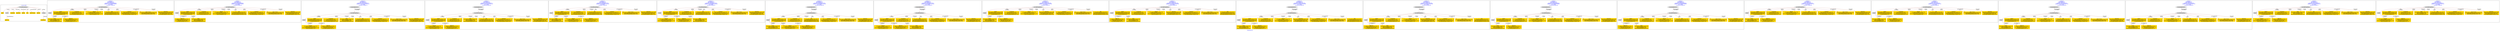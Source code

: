 digraph n0 {
fontcolor="blue"
remincross="true"
label="s29-gilcrease.csv"
subgraph cluster_0 {
label="1-correct model"
n2[style="filled",color="white",fillcolor="lightgray",label="CulturalHeritageObject1"];
n3[shape="plaintext",style="filled",fillcolor="gold",label="Dated"];
n4[style="filled",color="white",fillcolor="lightgray",label="Person1"];
n5[shape="plaintext",style="filled",fillcolor="gold",label="Description"];
n6[shape="plaintext",style="filled",fillcolor="gold",label="Dimensions"];
n7[shape="plaintext",style="filled",fillcolor="gold",label="Medium"];
n8[shape="plaintext",style="filled",fillcolor="gold",label="Title"];
n9[shape="plaintext",style="filled",fillcolor="gold",label="Object Number"];
n10[shape="plaintext",style="filled",fillcolor="gold",label="ObjectID"];
n11[style="filled",color="white",fillcolor="lightgray",label="Concept1"];
n12[shape="plaintext",style="filled",fillcolor="gold",label="Alpha Sort"];
n13[shape="plaintext",style="filled",fillcolor="gold",label="Classification"];
}
subgraph cluster_1 {
label="candidate 0\nlink coherence:1.0\nnode coherence:1.0\nconfidence:0.46706223899083227\nmapping score:0.618650375959907\ncost:9.99978\n-precision:0.7-recall:0.64"
n15[style="filled",color="white",fillcolor="lightgray",label="CulturalHeritageObject1"];
n16[style="filled",color="white",fillcolor="lightgray",label="Person1"];
n17[shape="plaintext",style="filled",fillcolor="gold",label="Medium\n[CulturalHeritageObject,medium,0.787]\n[CulturalHeritageObject,description,0.09]\n[Person,biographicalInformation,0.066]\n[Concept,prefLabel,0.057]"];
n18[shape="plaintext",style="filled",fillcolor="gold",label="Classification\n[Concept,prefLabel,0.339]\n[CulturalHeritageObject,provenance,0.28]\n[Document,classLink,0.192]\n[Person,biographicalInformation,0.188]"];
n19[shape="plaintext",style="filled",fillcolor="gold",label="Dated\n[CulturalHeritageObject,created,0.355]\n[Person,dateOfBirth,0.29]\n[Person,dateOfDeath,0.264]\n[Person,biographicalInformation,0.091]"];
n20[shape="plaintext",style="filled",fillcolor="gold",label="ObjectID\n[CulturalHeritageObject,created,0.405]\n[Person,dateOfDeath,0.291]\n[CulturalHeritageObject,accessionNumber,0.167]\n[Person,dateOfBirth,0.136]"];
n21[shape="plaintext",style="filled",fillcolor="gold",label="Title\n[CulturalHeritageObject,title,0.329]\n[CulturalHeritageObject,description,0.328]\n[Person,biographicalInformation,0.253]\n[CulturalHeritageObject,provenance,0.089]"];
n22[shape="plaintext",style="filled",fillcolor="gold",label="Dimensions\n[CulturalHeritageObject,extent,0.75]\n[CulturalHeritageObject,accessionNumber,0.109]\n[CulturalHeritageObject,description,0.077]\n[CulturalHeritageObject,medium,0.065]"];
n23[shape="plaintext",style="filled",fillcolor="gold",label="Object Number\n[CulturalHeritageObject,accessionNumber,0.521]\n[CulturalHeritageObject,extent,0.295]\n[Person,biographicalInformation,0.184]"];
n24[shape="plaintext",style="filled",fillcolor="gold",label="Description\n[CulturalHeritageObject,description,0.366]\n[Person,biographicalInformation,0.25]\n[CulturalHeritageObject,title,0.248]\n[CulturalHeritageObject,medium,0.136]"];
n25[shape="plaintext",style="filled",fillcolor="gold",label="Alpha Sort\n[Person,nameOfThePerson,0.474]\n[CulturalHeritageObject,provenance,0.203]\n[Document,classLink,0.185]\n[CulturalHeritageObject,title,0.137]"];
}
subgraph cluster_2 {
label="candidate 1\nlink coherence:1.0\nnode coherence:1.0\nconfidence:0.46706223899083227\nmapping score:0.618650375959907\ncost:9.99999\n-precision:0.6-recall:0.55"
n27[style="filled",color="white",fillcolor="lightgray",label="CulturalHeritageObject1"];
n28[style="filled",color="white",fillcolor="lightgray",label="Person2"];
n29[shape="plaintext",style="filled",fillcolor="gold",label="Medium\n[CulturalHeritageObject,medium,0.787]\n[CulturalHeritageObject,description,0.09]\n[Person,biographicalInformation,0.066]\n[Concept,prefLabel,0.057]"];
n30[shape="plaintext",style="filled",fillcolor="gold",label="Classification\n[Concept,prefLabel,0.339]\n[CulturalHeritageObject,provenance,0.28]\n[Document,classLink,0.192]\n[Person,biographicalInformation,0.188]"];
n31[shape="plaintext",style="filled",fillcolor="gold",label="ObjectID\n[CulturalHeritageObject,created,0.405]\n[Person,dateOfDeath,0.291]\n[CulturalHeritageObject,accessionNumber,0.167]\n[Person,dateOfBirth,0.136]"];
n32[shape="plaintext",style="filled",fillcolor="gold",label="Title\n[CulturalHeritageObject,title,0.329]\n[CulturalHeritageObject,description,0.328]\n[Person,biographicalInformation,0.253]\n[CulturalHeritageObject,provenance,0.089]"];
n33[shape="plaintext",style="filled",fillcolor="gold",label="Alpha Sort\n[Person,nameOfThePerson,0.474]\n[CulturalHeritageObject,provenance,0.203]\n[Document,classLink,0.185]\n[CulturalHeritageObject,title,0.137]"];
n34[shape="plaintext",style="filled",fillcolor="gold",label="Dimensions\n[CulturalHeritageObject,extent,0.75]\n[CulturalHeritageObject,accessionNumber,0.109]\n[CulturalHeritageObject,description,0.077]\n[CulturalHeritageObject,medium,0.065]"];
n35[shape="plaintext",style="filled",fillcolor="gold",label="Object Number\n[CulturalHeritageObject,accessionNumber,0.521]\n[CulturalHeritageObject,extent,0.295]\n[Person,biographicalInformation,0.184]"];
n36[shape="plaintext",style="filled",fillcolor="gold",label="Dated\n[CulturalHeritageObject,created,0.355]\n[Person,dateOfBirth,0.29]\n[Person,dateOfDeath,0.264]\n[Person,biographicalInformation,0.091]"];
n37[shape="plaintext",style="filled",fillcolor="gold",label="Description\n[CulturalHeritageObject,description,0.366]\n[Person,biographicalInformation,0.25]\n[CulturalHeritageObject,title,0.248]\n[CulturalHeritageObject,medium,0.136]"];
}
subgraph cluster_3 {
label="candidate 10\nlink coherence:1.0\nnode coherence:1.0\nconfidence:0.46157673890564177\nmapping score:0.6168218759315102\ncost:10.9996\n-precision:0.73-recall:0.73"
n39[style="filled",color="white",fillcolor="lightgray",label="CulturalHeritageObject1"];
n40[style="filled",color="white",fillcolor="lightgray",label="Person1"];
n41[style="filled",color="white",fillcolor="lightgray",label="EuropeanaAggregation1"];
n42[shape="plaintext",style="filled",fillcolor="gold",label="Medium\n[CulturalHeritageObject,medium,0.787]\n[CulturalHeritageObject,description,0.09]\n[Person,biographicalInformation,0.066]\n[Concept,prefLabel,0.057]"];
n43[shape="plaintext",style="filled",fillcolor="gold",label="Classification\n[Concept,prefLabel,0.339]\n[CulturalHeritageObject,provenance,0.28]\n[Document,classLink,0.192]\n[Person,biographicalInformation,0.188]"];
n44[shape="plaintext",style="filled",fillcolor="gold",label="Dated\n[CulturalHeritageObject,created,0.355]\n[Person,dateOfBirth,0.29]\n[Person,dateOfDeath,0.264]\n[Person,biographicalInformation,0.091]"];
n45[shape="plaintext",style="filled",fillcolor="gold",label="ObjectID\n[CulturalHeritageObject,created,0.405]\n[Person,dateOfDeath,0.291]\n[CulturalHeritageObject,accessionNumber,0.167]\n[Person,dateOfBirth,0.136]"];
n46[shape="plaintext",style="filled",fillcolor="gold",label="Title\n[CulturalHeritageObject,title,0.329]\n[CulturalHeritageObject,description,0.328]\n[Person,biographicalInformation,0.253]\n[CulturalHeritageObject,provenance,0.089]"];
n47[shape="plaintext",style="filled",fillcolor="gold",label="Dimensions\n[CulturalHeritageObject,extent,0.75]\n[CulturalHeritageObject,accessionNumber,0.109]\n[CulturalHeritageObject,description,0.077]\n[CulturalHeritageObject,medium,0.065]"];
n48[shape="plaintext",style="filled",fillcolor="gold",label="Object Number\n[CulturalHeritageObject,accessionNumber,0.521]\n[CulturalHeritageObject,extent,0.295]\n[Person,biographicalInformation,0.184]"];
n49[shape="plaintext",style="filled",fillcolor="gold",label="Description\n[CulturalHeritageObject,description,0.366]\n[Person,biographicalInformation,0.25]\n[CulturalHeritageObject,title,0.248]\n[CulturalHeritageObject,medium,0.136]"];
n50[shape="plaintext",style="filled",fillcolor="gold",label="Alpha Sort\n[Person,nameOfThePerson,0.474]\n[CulturalHeritageObject,provenance,0.203]\n[Document,classLink,0.185]\n[CulturalHeritageObject,title,0.137]"];
}
subgraph cluster_4 {
label="candidate 11\nlink coherence:1.0\nnode coherence:1.0\nconfidence:0.46157673890564177\nmapping score:0.6168218759315102\ncost:10.99981\n-precision:0.64-recall:0.64"
n52[style="filled",color="white",fillcolor="lightgray",label="CulturalHeritageObject1"];
n53[style="filled",color="white",fillcolor="lightgray",label="Person2"];
n54[style="filled",color="white",fillcolor="lightgray",label="EuropeanaAggregation1"];
n55[shape="plaintext",style="filled",fillcolor="gold",label="Medium\n[CulturalHeritageObject,medium,0.787]\n[CulturalHeritageObject,description,0.09]\n[Person,biographicalInformation,0.066]\n[Concept,prefLabel,0.057]"];
n56[shape="plaintext",style="filled",fillcolor="gold",label="Classification\n[Concept,prefLabel,0.339]\n[CulturalHeritageObject,provenance,0.28]\n[Document,classLink,0.192]\n[Person,biographicalInformation,0.188]"];
n57[shape="plaintext",style="filled",fillcolor="gold",label="ObjectID\n[CulturalHeritageObject,created,0.405]\n[Person,dateOfDeath,0.291]\n[CulturalHeritageObject,accessionNumber,0.167]\n[Person,dateOfBirth,0.136]"];
n58[shape="plaintext",style="filled",fillcolor="gold",label="Dated\n[CulturalHeritageObject,created,0.355]\n[Person,dateOfBirth,0.29]\n[Person,dateOfDeath,0.264]\n[Person,biographicalInformation,0.091]"];
n59[shape="plaintext",style="filled",fillcolor="gold",label="Title\n[CulturalHeritageObject,title,0.329]\n[CulturalHeritageObject,description,0.328]\n[Person,biographicalInformation,0.253]\n[CulturalHeritageObject,provenance,0.089]"];
n60[shape="plaintext",style="filled",fillcolor="gold",label="Alpha Sort\n[Person,nameOfThePerson,0.474]\n[CulturalHeritageObject,provenance,0.203]\n[Document,classLink,0.185]\n[CulturalHeritageObject,title,0.137]"];
n61[shape="plaintext",style="filled",fillcolor="gold",label="Dimensions\n[CulturalHeritageObject,extent,0.75]\n[CulturalHeritageObject,accessionNumber,0.109]\n[CulturalHeritageObject,description,0.077]\n[CulturalHeritageObject,medium,0.065]"];
n62[shape="plaintext",style="filled",fillcolor="gold",label="Object Number\n[CulturalHeritageObject,accessionNumber,0.521]\n[CulturalHeritageObject,extent,0.295]\n[Person,biographicalInformation,0.184]"];
n63[shape="plaintext",style="filled",fillcolor="gold",label="Description\n[CulturalHeritageObject,description,0.366]\n[Person,biographicalInformation,0.25]\n[CulturalHeritageObject,title,0.248]\n[CulturalHeritageObject,medium,0.136]"];
}
subgraph cluster_5 {
label="candidate 12\nlink coherence:1.0\nnode coherence:1.0\nconfidence:0.45442084827770973\nmapping score:0.6144365790555328\ncost:9.99978\n-precision:0.7-recall:0.64"
n65[style="filled",color="white",fillcolor="lightgray",label="CulturalHeritageObject1"];
n66[style="filled",color="white",fillcolor="lightgray",label="Person1"];
n67[shape="plaintext",style="filled",fillcolor="gold",label="Medium\n[CulturalHeritageObject,medium,0.787]\n[CulturalHeritageObject,description,0.09]\n[Person,biographicalInformation,0.066]\n[Concept,prefLabel,0.057]"];
n68[shape="plaintext",style="filled",fillcolor="gold",label="Classification\n[Concept,prefLabel,0.339]\n[CulturalHeritageObject,provenance,0.28]\n[Document,classLink,0.192]\n[Person,biographicalInformation,0.188]"];
n69[shape="plaintext",style="filled",fillcolor="gold",label="Dated\n[CulturalHeritageObject,created,0.355]\n[Person,dateOfBirth,0.29]\n[Person,dateOfDeath,0.264]\n[Person,biographicalInformation,0.091]"];
n70[shape="plaintext",style="filled",fillcolor="gold",label="ObjectID\n[CulturalHeritageObject,created,0.405]\n[Person,dateOfDeath,0.291]\n[CulturalHeritageObject,accessionNumber,0.167]\n[Person,dateOfBirth,0.136]"];
n71[shape="plaintext",style="filled",fillcolor="gold",label="Title\n[CulturalHeritageObject,title,0.329]\n[CulturalHeritageObject,description,0.328]\n[Person,biographicalInformation,0.253]\n[CulturalHeritageObject,provenance,0.089]"];
n72[shape="plaintext",style="filled",fillcolor="gold",label="Dimensions\n[CulturalHeritageObject,extent,0.75]\n[CulturalHeritageObject,accessionNumber,0.109]\n[CulturalHeritageObject,description,0.077]\n[CulturalHeritageObject,medium,0.065]"];
n73[shape="plaintext",style="filled",fillcolor="gold",label="Object Number\n[CulturalHeritageObject,accessionNumber,0.521]\n[CulturalHeritageObject,extent,0.295]\n[Person,biographicalInformation,0.184]"];
n74[shape="plaintext",style="filled",fillcolor="gold",label="Description\n[CulturalHeritageObject,description,0.366]\n[Person,biographicalInformation,0.25]\n[CulturalHeritageObject,title,0.248]\n[CulturalHeritageObject,medium,0.136]"];
n75[shape="plaintext",style="filled",fillcolor="gold",label="Alpha Sort\n[Person,nameOfThePerson,0.474]\n[CulturalHeritageObject,provenance,0.203]\n[Document,classLink,0.185]\n[CulturalHeritageObject,title,0.137]"];
}
subgraph cluster_6 {
label="candidate 13\nlink coherence:1.0\nnode coherence:1.0\nconfidence:0.45442084827770973\nmapping score:0.6144365790555328\ncost:9.99999\n-precision:0.6-recall:0.55"
n77[style="filled",color="white",fillcolor="lightgray",label="CulturalHeritageObject1"];
n78[style="filled",color="white",fillcolor="lightgray",label="Person2"];
n79[shape="plaintext",style="filled",fillcolor="gold",label="Medium\n[CulturalHeritageObject,medium,0.787]\n[CulturalHeritageObject,description,0.09]\n[Person,biographicalInformation,0.066]\n[Concept,prefLabel,0.057]"];
n80[shape="plaintext",style="filled",fillcolor="gold",label="Classification\n[Concept,prefLabel,0.339]\n[CulturalHeritageObject,provenance,0.28]\n[Document,classLink,0.192]\n[Person,biographicalInformation,0.188]"];
n81[shape="plaintext",style="filled",fillcolor="gold",label="ObjectID\n[CulturalHeritageObject,created,0.405]\n[Person,dateOfDeath,0.291]\n[CulturalHeritageObject,accessionNumber,0.167]\n[Person,dateOfBirth,0.136]"];
n82[shape="plaintext",style="filled",fillcolor="gold",label="Title\n[CulturalHeritageObject,title,0.329]\n[CulturalHeritageObject,description,0.328]\n[Person,biographicalInformation,0.253]\n[CulturalHeritageObject,provenance,0.089]"];
n83[shape="plaintext",style="filled",fillcolor="gold",label="Alpha Sort\n[Person,nameOfThePerson,0.474]\n[CulturalHeritageObject,provenance,0.203]\n[Document,classLink,0.185]\n[CulturalHeritageObject,title,0.137]"];
n84[shape="plaintext",style="filled",fillcolor="gold",label="Dimensions\n[CulturalHeritageObject,extent,0.75]\n[CulturalHeritageObject,accessionNumber,0.109]\n[CulturalHeritageObject,description,0.077]\n[CulturalHeritageObject,medium,0.065]"];
n85[shape="plaintext",style="filled",fillcolor="gold",label="Object Number\n[CulturalHeritageObject,accessionNumber,0.521]\n[CulturalHeritageObject,extent,0.295]\n[Person,biographicalInformation,0.184]"];
n86[shape="plaintext",style="filled",fillcolor="gold",label="Dated\n[CulturalHeritageObject,created,0.355]\n[Person,dateOfBirth,0.29]\n[Person,dateOfDeath,0.264]\n[Person,biographicalInformation,0.091]"];
n87[shape="plaintext",style="filled",fillcolor="gold",label="Description\n[CulturalHeritageObject,description,0.366]\n[Person,biographicalInformation,0.25]\n[CulturalHeritageObject,title,0.248]\n[CulturalHeritageObject,medium,0.136]"];
}
subgraph cluster_7 {
label="candidate 14\nlink coherence:1.0\nnode coherence:1.0\nconfidence:0.45442084827770973\nmapping score:0.6144365790555328\ncost:10.9996\n-precision:0.64-recall:0.64"
n89[style="filled",color="white",fillcolor="lightgray",label="CulturalHeritageObject1"];
n90[style="filled",color="white",fillcolor="lightgray",label="Person1"];
n91[style="filled",color="white",fillcolor="lightgray",label="EuropeanaAggregation1"];
n92[shape="plaintext",style="filled",fillcolor="gold",label="Medium\n[CulturalHeritageObject,medium,0.787]\n[CulturalHeritageObject,description,0.09]\n[Person,biographicalInformation,0.066]\n[Concept,prefLabel,0.057]"];
n93[shape="plaintext",style="filled",fillcolor="gold",label="Classification\n[Concept,prefLabel,0.339]\n[CulturalHeritageObject,provenance,0.28]\n[Document,classLink,0.192]\n[Person,biographicalInformation,0.188]"];
n94[shape="plaintext",style="filled",fillcolor="gold",label="Dated\n[CulturalHeritageObject,created,0.355]\n[Person,dateOfBirth,0.29]\n[Person,dateOfDeath,0.264]\n[Person,biographicalInformation,0.091]"];
n95[shape="plaintext",style="filled",fillcolor="gold",label="ObjectID\n[CulturalHeritageObject,created,0.405]\n[Person,dateOfDeath,0.291]\n[CulturalHeritageObject,accessionNumber,0.167]\n[Person,dateOfBirth,0.136]"];
n96[shape="plaintext",style="filled",fillcolor="gold",label="Title\n[CulturalHeritageObject,title,0.329]\n[CulturalHeritageObject,description,0.328]\n[Person,biographicalInformation,0.253]\n[CulturalHeritageObject,provenance,0.089]"];
n97[shape="plaintext",style="filled",fillcolor="gold",label="Dimensions\n[CulturalHeritageObject,extent,0.75]\n[CulturalHeritageObject,accessionNumber,0.109]\n[CulturalHeritageObject,description,0.077]\n[CulturalHeritageObject,medium,0.065]"];
n98[shape="plaintext",style="filled",fillcolor="gold",label="Object Number\n[CulturalHeritageObject,accessionNumber,0.521]\n[CulturalHeritageObject,extent,0.295]\n[Person,biographicalInformation,0.184]"];
n99[shape="plaintext",style="filled",fillcolor="gold",label="Description\n[CulturalHeritageObject,description,0.366]\n[Person,biographicalInformation,0.25]\n[CulturalHeritageObject,title,0.248]\n[CulturalHeritageObject,medium,0.136]"];
n100[shape="plaintext",style="filled",fillcolor="gold",label="Alpha Sort\n[Person,nameOfThePerson,0.474]\n[CulturalHeritageObject,provenance,0.203]\n[Document,classLink,0.185]\n[CulturalHeritageObject,title,0.137]"];
}
subgraph cluster_8 {
label="candidate 15\nlink coherence:1.0\nnode coherence:1.0\nconfidence:0.45442084827770973\nmapping score:0.6144365790555328\ncost:10.99981\n-precision:0.55-recall:0.55"
n102[style="filled",color="white",fillcolor="lightgray",label="CulturalHeritageObject1"];
n103[style="filled",color="white",fillcolor="lightgray",label="Person2"];
n104[style="filled",color="white",fillcolor="lightgray",label="EuropeanaAggregation1"];
n105[shape="plaintext",style="filled",fillcolor="gold",label="Medium\n[CulturalHeritageObject,medium,0.787]\n[CulturalHeritageObject,description,0.09]\n[Person,biographicalInformation,0.066]\n[Concept,prefLabel,0.057]"];
n106[shape="plaintext",style="filled",fillcolor="gold",label="Classification\n[Concept,prefLabel,0.339]\n[CulturalHeritageObject,provenance,0.28]\n[Document,classLink,0.192]\n[Person,biographicalInformation,0.188]"];
n107[shape="plaintext",style="filled",fillcolor="gold",label="ObjectID\n[CulturalHeritageObject,created,0.405]\n[Person,dateOfDeath,0.291]\n[CulturalHeritageObject,accessionNumber,0.167]\n[Person,dateOfBirth,0.136]"];
n108[shape="plaintext",style="filled",fillcolor="gold",label="Title\n[CulturalHeritageObject,title,0.329]\n[CulturalHeritageObject,description,0.328]\n[Person,biographicalInformation,0.253]\n[CulturalHeritageObject,provenance,0.089]"];
n109[shape="plaintext",style="filled",fillcolor="gold",label="Alpha Sort\n[Person,nameOfThePerson,0.474]\n[CulturalHeritageObject,provenance,0.203]\n[Document,classLink,0.185]\n[CulturalHeritageObject,title,0.137]"];
n110[shape="plaintext",style="filled",fillcolor="gold",label="Dimensions\n[CulturalHeritageObject,extent,0.75]\n[CulturalHeritageObject,accessionNumber,0.109]\n[CulturalHeritageObject,description,0.077]\n[CulturalHeritageObject,medium,0.065]"];
n111[shape="plaintext",style="filled",fillcolor="gold",label="Object Number\n[CulturalHeritageObject,accessionNumber,0.521]\n[CulturalHeritageObject,extent,0.295]\n[Person,biographicalInformation,0.184]"];
n112[shape="plaintext",style="filled",fillcolor="gold",label="Dated\n[CulturalHeritageObject,created,0.355]\n[Person,dateOfBirth,0.29]\n[Person,dateOfDeath,0.264]\n[Person,biographicalInformation,0.091]"];
n113[shape="plaintext",style="filled",fillcolor="gold",label="Description\n[CulturalHeritageObject,description,0.366]\n[Person,biographicalInformation,0.25]\n[CulturalHeritageObject,title,0.248]\n[CulturalHeritageObject,medium,0.136]"];
}
subgraph cluster_9 {
label="candidate 16\nlink coherence:1.0\nnode coherence:1.0\nconfidence:0.4538953738734789\nmapping score:0.6142614209207893\ncost:9.99978\n-precision:0.5-recall:0.45"
n115[style="filled",color="white",fillcolor="lightgray",label="CulturalHeritageObject1"];
n116[style="filled",color="white",fillcolor="lightgray",label="Person1"];
n117[shape="plaintext",style="filled",fillcolor="gold",label="Medium\n[CulturalHeritageObject,medium,0.787]\n[CulturalHeritageObject,description,0.09]\n[Person,biographicalInformation,0.066]\n[Concept,prefLabel,0.057]"];
n118[shape="plaintext",style="filled",fillcolor="gold",label="Classification\n[Concept,prefLabel,0.339]\n[CulturalHeritageObject,provenance,0.28]\n[Document,classLink,0.192]\n[Person,biographicalInformation,0.188]"];
n119[shape="plaintext",style="filled",fillcolor="gold",label="Dated\n[CulturalHeritageObject,created,0.355]\n[Person,dateOfBirth,0.29]\n[Person,dateOfDeath,0.264]\n[Person,biographicalInformation,0.091]"];
n120[shape="plaintext",style="filled",fillcolor="gold",label="ObjectID\n[CulturalHeritageObject,created,0.405]\n[Person,dateOfDeath,0.291]\n[CulturalHeritageObject,accessionNumber,0.167]\n[Person,dateOfBirth,0.136]"];
n121[shape="plaintext",style="filled",fillcolor="gold",label="Description\n[CulturalHeritageObject,description,0.366]\n[Person,biographicalInformation,0.25]\n[CulturalHeritageObject,title,0.248]\n[CulturalHeritageObject,medium,0.136]"];
n122[shape="plaintext",style="filled",fillcolor="gold",label="Dimensions\n[CulturalHeritageObject,extent,0.75]\n[CulturalHeritageObject,accessionNumber,0.109]\n[CulturalHeritageObject,description,0.077]\n[CulturalHeritageObject,medium,0.065]"];
n123[shape="plaintext",style="filled",fillcolor="gold",label="Object Number\n[CulturalHeritageObject,accessionNumber,0.521]\n[CulturalHeritageObject,extent,0.295]\n[Person,biographicalInformation,0.184]"];
n124[shape="plaintext",style="filled",fillcolor="gold",label="Title\n[CulturalHeritageObject,title,0.329]\n[CulturalHeritageObject,description,0.328]\n[Person,biographicalInformation,0.253]\n[CulturalHeritageObject,provenance,0.089]"];
n125[shape="plaintext",style="filled",fillcolor="gold",label="Alpha Sort\n[Person,nameOfThePerson,0.474]\n[CulturalHeritageObject,provenance,0.203]\n[Document,classLink,0.185]\n[CulturalHeritageObject,title,0.137]"];
}
subgraph cluster_10 {
label="candidate 17\nlink coherence:1.0\nnode coherence:1.0\nconfidence:0.4538953738734789\nmapping score:0.6142614209207893\ncost:9.99999\n-precision:0.4-recall:0.36"
n127[style="filled",color="white",fillcolor="lightgray",label="CulturalHeritageObject1"];
n128[style="filled",color="white",fillcolor="lightgray",label="Person2"];
n129[shape="plaintext",style="filled",fillcolor="gold",label="Medium\n[CulturalHeritageObject,medium,0.787]\n[CulturalHeritageObject,description,0.09]\n[Person,biographicalInformation,0.066]\n[Concept,prefLabel,0.057]"];
n130[shape="plaintext",style="filled",fillcolor="gold",label="Classification\n[Concept,prefLabel,0.339]\n[CulturalHeritageObject,provenance,0.28]\n[Document,classLink,0.192]\n[Person,biographicalInformation,0.188]"];
n131[shape="plaintext",style="filled",fillcolor="gold",label="ObjectID\n[CulturalHeritageObject,created,0.405]\n[Person,dateOfDeath,0.291]\n[CulturalHeritageObject,accessionNumber,0.167]\n[Person,dateOfBirth,0.136]"];
n132[shape="plaintext",style="filled",fillcolor="gold",label="Description\n[CulturalHeritageObject,description,0.366]\n[Person,biographicalInformation,0.25]\n[CulturalHeritageObject,title,0.248]\n[CulturalHeritageObject,medium,0.136]"];
n133[shape="plaintext",style="filled",fillcolor="gold",label="Alpha Sort\n[Person,nameOfThePerson,0.474]\n[CulturalHeritageObject,provenance,0.203]\n[Document,classLink,0.185]\n[CulturalHeritageObject,title,0.137]"];
n134[shape="plaintext",style="filled",fillcolor="gold",label="Dimensions\n[CulturalHeritageObject,extent,0.75]\n[CulturalHeritageObject,accessionNumber,0.109]\n[CulturalHeritageObject,description,0.077]\n[CulturalHeritageObject,medium,0.065]"];
n135[shape="plaintext",style="filled",fillcolor="gold",label="Object Number\n[CulturalHeritageObject,accessionNumber,0.521]\n[CulturalHeritageObject,extent,0.295]\n[Person,biographicalInformation,0.184]"];
n136[shape="plaintext",style="filled",fillcolor="gold",label="Title\n[CulturalHeritageObject,title,0.329]\n[CulturalHeritageObject,description,0.328]\n[Person,biographicalInformation,0.253]\n[CulturalHeritageObject,provenance,0.089]"];
n137[shape="plaintext",style="filled",fillcolor="gold",label="Dated\n[CulturalHeritageObject,created,0.355]\n[Person,dateOfBirth,0.29]\n[Person,dateOfDeath,0.264]\n[Person,biographicalInformation,0.091]"];
}
subgraph cluster_11 {
label="candidate 18\nlink coherence:1.0\nnode coherence:1.0\nconfidence:0.4538953738734789\nmapping score:0.6142614209207893\ncost:10.9996\n-precision:0.45-recall:0.45"
n139[style="filled",color="white",fillcolor="lightgray",label="CulturalHeritageObject1"];
n140[style="filled",color="white",fillcolor="lightgray",label="Person1"];
n141[style="filled",color="white",fillcolor="lightgray",label="EuropeanaAggregation1"];
n142[shape="plaintext",style="filled",fillcolor="gold",label="Medium\n[CulturalHeritageObject,medium,0.787]\n[CulturalHeritageObject,description,0.09]\n[Person,biographicalInformation,0.066]\n[Concept,prefLabel,0.057]"];
n143[shape="plaintext",style="filled",fillcolor="gold",label="Classification\n[Concept,prefLabel,0.339]\n[CulturalHeritageObject,provenance,0.28]\n[Document,classLink,0.192]\n[Person,biographicalInformation,0.188]"];
n144[shape="plaintext",style="filled",fillcolor="gold",label="Dated\n[CulturalHeritageObject,created,0.355]\n[Person,dateOfBirth,0.29]\n[Person,dateOfDeath,0.264]\n[Person,biographicalInformation,0.091]"];
n145[shape="plaintext",style="filled",fillcolor="gold",label="ObjectID\n[CulturalHeritageObject,created,0.405]\n[Person,dateOfDeath,0.291]\n[CulturalHeritageObject,accessionNumber,0.167]\n[Person,dateOfBirth,0.136]"];
n146[shape="plaintext",style="filled",fillcolor="gold",label="Description\n[CulturalHeritageObject,description,0.366]\n[Person,biographicalInformation,0.25]\n[CulturalHeritageObject,title,0.248]\n[CulturalHeritageObject,medium,0.136]"];
n147[shape="plaintext",style="filled",fillcolor="gold",label="Dimensions\n[CulturalHeritageObject,extent,0.75]\n[CulturalHeritageObject,accessionNumber,0.109]\n[CulturalHeritageObject,description,0.077]\n[CulturalHeritageObject,medium,0.065]"];
n148[shape="plaintext",style="filled",fillcolor="gold",label="Object Number\n[CulturalHeritageObject,accessionNumber,0.521]\n[CulturalHeritageObject,extent,0.295]\n[Person,biographicalInformation,0.184]"];
n149[shape="plaintext",style="filled",fillcolor="gold",label="Title\n[CulturalHeritageObject,title,0.329]\n[CulturalHeritageObject,description,0.328]\n[Person,biographicalInformation,0.253]\n[CulturalHeritageObject,provenance,0.089]"];
n150[shape="plaintext",style="filled",fillcolor="gold",label="Alpha Sort\n[Person,nameOfThePerson,0.474]\n[CulturalHeritageObject,provenance,0.203]\n[Document,classLink,0.185]\n[CulturalHeritageObject,title,0.137]"];
}
subgraph cluster_12 {
label="candidate 19\nlink coherence:1.0\nnode coherence:1.0\nconfidence:0.4538953738734789\nmapping score:0.6142614209207893\ncost:10.99981\n-precision:0.36-recall:0.36"
n152[style="filled",color="white",fillcolor="lightgray",label="CulturalHeritageObject1"];
n153[style="filled",color="white",fillcolor="lightgray",label="Person2"];
n154[style="filled",color="white",fillcolor="lightgray",label="EuropeanaAggregation1"];
n155[shape="plaintext",style="filled",fillcolor="gold",label="Medium\n[CulturalHeritageObject,medium,0.787]\n[CulturalHeritageObject,description,0.09]\n[Person,biographicalInformation,0.066]\n[Concept,prefLabel,0.057]"];
n156[shape="plaintext",style="filled",fillcolor="gold",label="Classification\n[Concept,prefLabel,0.339]\n[CulturalHeritageObject,provenance,0.28]\n[Document,classLink,0.192]\n[Person,biographicalInformation,0.188]"];
n157[shape="plaintext",style="filled",fillcolor="gold",label="ObjectID\n[CulturalHeritageObject,created,0.405]\n[Person,dateOfDeath,0.291]\n[CulturalHeritageObject,accessionNumber,0.167]\n[Person,dateOfBirth,0.136]"];
n158[shape="plaintext",style="filled",fillcolor="gold",label="Description\n[CulturalHeritageObject,description,0.366]\n[Person,biographicalInformation,0.25]\n[CulturalHeritageObject,title,0.248]\n[CulturalHeritageObject,medium,0.136]"];
n159[shape="plaintext",style="filled",fillcolor="gold",label="Alpha Sort\n[Person,nameOfThePerson,0.474]\n[CulturalHeritageObject,provenance,0.203]\n[Document,classLink,0.185]\n[CulturalHeritageObject,title,0.137]"];
n160[shape="plaintext",style="filled",fillcolor="gold",label="Dimensions\n[CulturalHeritageObject,extent,0.75]\n[CulturalHeritageObject,accessionNumber,0.109]\n[CulturalHeritageObject,description,0.077]\n[CulturalHeritageObject,medium,0.065]"];
n161[shape="plaintext",style="filled",fillcolor="gold",label="Object Number\n[CulturalHeritageObject,accessionNumber,0.521]\n[CulturalHeritageObject,extent,0.295]\n[Person,biographicalInformation,0.184]"];
n162[shape="plaintext",style="filled",fillcolor="gold",label="Title\n[CulturalHeritageObject,title,0.329]\n[CulturalHeritageObject,description,0.328]\n[Person,biographicalInformation,0.253]\n[CulturalHeritageObject,provenance,0.089]"];
n163[shape="plaintext",style="filled",fillcolor="gold",label="Dated\n[CulturalHeritageObject,created,0.355]\n[Person,dateOfBirth,0.29]\n[Person,dateOfDeath,0.264]\n[Person,biographicalInformation,0.091]"];
}
subgraph cluster_13 {
label="candidate 2\nlink coherence:1.0\nnode coherence:1.0\nconfidence:0.46706223899083227\nmapping score:0.618650375959907\ncost:10.9996\n-precision:0.64-recall:0.64"
n165[style="filled",color="white",fillcolor="lightgray",label="CulturalHeritageObject1"];
n166[style="filled",color="white",fillcolor="lightgray",label="Person1"];
n167[style="filled",color="white",fillcolor="lightgray",label="EuropeanaAggregation1"];
n168[shape="plaintext",style="filled",fillcolor="gold",label="Medium\n[CulturalHeritageObject,medium,0.787]\n[CulturalHeritageObject,description,0.09]\n[Person,biographicalInformation,0.066]\n[Concept,prefLabel,0.057]"];
n169[shape="plaintext",style="filled",fillcolor="gold",label="Classification\n[Concept,prefLabel,0.339]\n[CulturalHeritageObject,provenance,0.28]\n[Document,classLink,0.192]\n[Person,biographicalInformation,0.188]"];
n170[shape="plaintext",style="filled",fillcolor="gold",label="Dated\n[CulturalHeritageObject,created,0.355]\n[Person,dateOfBirth,0.29]\n[Person,dateOfDeath,0.264]\n[Person,biographicalInformation,0.091]"];
n171[shape="plaintext",style="filled",fillcolor="gold",label="ObjectID\n[CulturalHeritageObject,created,0.405]\n[Person,dateOfDeath,0.291]\n[CulturalHeritageObject,accessionNumber,0.167]\n[Person,dateOfBirth,0.136]"];
n172[shape="plaintext",style="filled",fillcolor="gold",label="Title\n[CulturalHeritageObject,title,0.329]\n[CulturalHeritageObject,description,0.328]\n[Person,biographicalInformation,0.253]\n[CulturalHeritageObject,provenance,0.089]"];
n173[shape="plaintext",style="filled",fillcolor="gold",label="Dimensions\n[CulturalHeritageObject,extent,0.75]\n[CulturalHeritageObject,accessionNumber,0.109]\n[CulturalHeritageObject,description,0.077]\n[CulturalHeritageObject,medium,0.065]"];
n174[shape="plaintext",style="filled",fillcolor="gold",label="Object Number\n[CulturalHeritageObject,accessionNumber,0.521]\n[CulturalHeritageObject,extent,0.295]\n[Person,biographicalInformation,0.184]"];
n175[shape="plaintext",style="filled",fillcolor="gold",label="Description\n[CulturalHeritageObject,description,0.366]\n[Person,biographicalInformation,0.25]\n[CulturalHeritageObject,title,0.248]\n[CulturalHeritageObject,medium,0.136]"];
n176[shape="plaintext",style="filled",fillcolor="gold",label="Alpha Sort\n[Person,nameOfThePerson,0.474]\n[CulturalHeritageObject,provenance,0.203]\n[Document,classLink,0.185]\n[CulturalHeritageObject,title,0.137]"];
}
subgraph cluster_14 {
label="candidate 3\nlink coherence:1.0\nnode coherence:1.0\nconfidence:0.46706223899083227\nmapping score:0.618650375959907\ncost:10.99981\n-precision:0.55-recall:0.55"
n178[style="filled",color="white",fillcolor="lightgray",label="CulturalHeritageObject1"];
n179[style="filled",color="white",fillcolor="lightgray",label="Person2"];
n180[style="filled",color="white",fillcolor="lightgray",label="EuropeanaAggregation1"];
n181[shape="plaintext",style="filled",fillcolor="gold",label="Medium\n[CulturalHeritageObject,medium,0.787]\n[CulturalHeritageObject,description,0.09]\n[Person,biographicalInformation,0.066]\n[Concept,prefLabel,0.057]"];
n182[shape="plaintext",style="filled",fillcolor="gold",label="Classification\n[Concept,prefLabel,0.339]\n[CulturalHeritageObject,provenance,0.28]\n[Document,classLink,0.192]\n[Person,biographicalInformation,0.188]"];
n183[shape="plaintext",style="filled",fillcolor="gold",label="ObjectID\n[CulturalHeritageObject,created,0.405]\n[Person,dateOfDeath,0.291]\n[CulturalHeritageObject,accessionNumber,0.167]\n[Person,dateOfBirth,0.136]"];
n184[shape="plaintext",style="filled",fillcolor="gold",label="Title\n[CulturalHeritageObject,title,0.329]\n[CulturalHeritageObject,description,0.328]\n[Person,biographicalInformation,0.253]\n[CulturalHeritageObject,provenance,0.089]"];
n185[shape="plaintext",style="filled",fillcolor="gold",label="Alpha Sort\n[Person,nameOfThePerson,0.474]\n[CulturalHeritageObject,provenance,0.203]\n[Document,classLink,0.185]\n[CulturalHeritageObject,title,0.137]"];
n186[shape="plaintext",style="filled",fillcolor="gold",label="Dimensions\n[CulturalHeritageObject,extent,0.75]\n[CulturalHeritageObject,accessionNumber,0.109]\n[CulturalHeritageObject,description,0.077]\n[CulturalHeritageObject,medium,0.065]"];
n187[shape="plaintext",style="filled",fillcolor="gold",label="Object Number\n[CulturalHeritageObject,accessionNumber,0.521]\n[CulturalHeritageObject,extent,0.295]\n[Person,biographicalInformation,0.184]"];
n188[shape="plaintext",style="filled",fillcolor="gold",label="Dated\n[CulturalHeritageObject,created,0.355]\n[Person,dateOfBirth,0.29]\n[Person,dateOfDeath,0.264]\n[Person,biographicalInformation,0.091]"];
n189[shape="plaintext",style="filled",fillcolor="gold",label="Description\n[CulturalHeritageObject,description,0.366]\n[Person,biographicalInformation,0.25]\n[CulturalHeritageObject,title,0.248]\n[CulturalHeritageObject,medium,0.136]"];
}
subgraph cluster_15 {
label="candidate 4\nlink coherence:1.0\nnode coherence:1.0\nconfidence:0.46413555561245\nmapping score:0.6176748148337796\ncost:9.99978\n-precision:0.7-recall:0.64"
n191[style="filled",color="white",fillcolor="lightgray",label="CulturalHeritageObject1"];
n192[style="filled",color="white",fillcolor="lightgray",label="Person1"];
n193[shape="plaintext",style="filled",fillcolor="gold",label="Medium\n[CulturalHeritageObject,medium,0.787]\n[CulturalHeritageObject,description,0.09]\n[Person,biographicalInformation,0.066]\n[Concept,prefLabel,0.057]"];
n194[shape="plaintext",style="filled",fillcolor="gold",label="Classification\n[Concept,prefLabel,0.339]\n[CulturalHeritageObject,provenance,0.28]\n[Document,classLink,0.192]\n[Person,biographicalInformation,0.188]"];
n195[shape="plaintext",style="filled",fillcolor="gold",label="ObjectID\n[CulturalHeritageObject,created,0.405]\n[Person,dateOfDeath,0.291]\n[CulturalHeritageObject,accessionNumber,0.167]\n[Person,dateOfBirth,0.136]"];
n196[shape="plaintext",style="filled",fillcolor="gold",label="Title\n[CulturalHeritageObject,title,0.329]\n[CulturalHeritageObject,description,0.328]\n[Person,biographicalInformation,0.253]\n[CulturalHeritageObject,provenance,0.089]"];
n197[shape="plaintext",style="filled",fillcolor="gold",label="Dated\n[CulturalHeritageObject,created,0.355]\n[Person,dateOfBirth,0.29]\n[Person,dateOfDeath,0.264]\n[Person,biographicalInformation,0.091]"];
n198[shape="plaintext",style="filled",fillcolor="gold",label="Dimensions\n[CulturalHeritageObject,extent,0.75]\n[CulturalHeritageObject,accessionNumber,0.109]\n[CulturalHeritageObject,description,0.077]\n[CulturalHeritageObject,medium,0.065]"];
n199[shape="plaintext",style="filled",fillcolor="gold",label="Object Number\n[CulturalHeritageObject,accessionNumber,0.521]\n[CulturalHeritageObject,extent,0.295]\n[Person,biographicalInformation,0.184]"];
n200[shape="plaintext",style="filled",fillcolor="gold",label="Description\n[CulturalHeritageObject,description,0.366]\n[Person,biographicalInformation,0.25]\n[CulturalHeritageObject,title,0.248]\n[CulturalHeritageObject,medium,0.136]"];
n201[shape="plaintext",style="filled",fillcolor="gold",label="Alpha Sort\n[Person,nameOfThePerson,0.474]\n[CulturalHeritageObject,provenance,0.203]\n[Document,classLink,0.185]\n[CulturalHeritageObject,title,0.137]"];
}
subgraph cluster_16 {
label="candidate 5\nlink coherence:1.0\nnode coherence:1.0\nconfidence:0.46413555561245\nmapping score:0.6176748148337796\ncost:9.99999\n-precision:0.6-recall:0.55"
n203[style="filled",color="white",fillcolor="lightgray",label="CulturalHeritageObject1"];
n204[style="filled",color="white",fillcolor="lightgray",label="Person2"];
n205[shape="plaintext",style="filled",fillcolor="gold",label="Medium\n[CulturalHeritageObject,medium,0.787]\n[CulturalHeritageObject,description,0.09]\n[Person,biographicalInformation,0.066]\n[Concept,prefLabel,0.057]"];
n206[shape="plaintext",style="filled",fillcolor="gold",label="Classification\n[Concept,prefLabel,0.339]\n[CulturalHeritageObject,provenance,0.28]\n[Document,classLink,0.192]\n[Person,biographicalInformation,0.188]"];
n207[shape="plaintext",style="filled",fillcolor="gold",label="Dated\n[CulturalHeritageObject,created,0.355]\n[Person,dateOfBirth,0.29]\n[Person,dateOfDeath,0.264]\n[Person,biographicalInformation,0.091]"];
n208[shape="plaintext",style="filled",fillcolor="gold",label="ObjectID\n[CulturalHeritageObject,created,0.405]\n[Person,dateOfDeath,0.291]\n[CulturalHeritageObject,accessionNumber,0.167]\n[Person,dateOfBirth,0.136]"];
n209[shape="plaintext",style="filled",fillcolor="gold",label="Title\n[CulturalHeritageObject,title,0.329]\n[CulturalHeritageObject,description,0.328]\n[Person,biographicalInformation,0.253]\n[CulturalHeritageObject,provenance,0.089]"];
n210[shape="plaintext",style="filled",fillcolor="gold",label="Alpha Sort\n[Person,nameOfThePerson,0.474]\n[CulturalHeritageObject,provenance,0.203]\n[Document,classLink,0.185]\n[CulturalHeritageObject,title,0.137]"];
n211[shape="plaintext",style="filled",fillcolor="gold",label="Dimensions\n[CulturalHeritageObject,extent,0.75]\n[CulturalHeritageObject,accessionNumber,0.109]\n[CulturalHeritageObject,description,0.077]\n[CulturalHeritageObject,medium,0.065]"];
n212[shape="plaintext",style="filled",fillcolor="gold",label="Object Number\n[CulturalHeritageObject,accessionNumber,0.521]\n[CulturalHeritageObject,extent,0.295]\n[Person,biographicalInformation,0.184]"];
n213[shape="plaintext",style="filled",fillcolor="gold",label="Description\n[CulturalHeritageObject,description,0.366]\n[Person,biographicalInformation,0.25]\n[CulturalHeritageObject,title,0.248]\n[CulturalHeritageObject,medium,0.136]"];
}
subgraph cluster_17 {
label="candidate 6\nlink coherence:1.0\nnode coherence:1.0\nconfidence:0.46413555561245\nmapping score:0.6176748148337796\ncost:10.9996\n-precision:0.64-recall:0.64"
n215[style="filled",color="white",fillcolor="lightgray",label="CulturalHeritageObject1"];
n216[style="filled",color="white",fillcolor="lightgray",label="Person1"];
n217[style="filled",color="white",fillcolor="lightgray",label="EuropeanaAggregation1"];
n218[shape="plaintext",style="filled",fillcolor="gold",label="Medium\n[CulturalHeritageObject,medium,0.787]\n[CulturalHeritageObject,description,0.09]\n[Person,biographicalInformation,0.066]\n[Concept,prefLabel,0.057]"];
n219[shape="plaintext",style="filled",fillcolor="gold",label="Classification\n[Concept,prefLabel,0.339]\n[CulturalHeritageObject,provenance,0.28]\n[Document,classLink,0.192]\n[Person,biographicalInformation,0.188]"];
n220[shape="plaintext",style="filled",fillcolor="gold",label="ObjectID\n[CulturalHeritageObject,created,0.405]\n[Person,dateOfDeath,0.291]\n[CulturalHeritageObject,accessionNumber,0.167]\n[Person,dateOfBirth,0.136]"];
n221[shape="plaintext",style="filled",fillcolor="gold",label="Title\n[CulturalHeritageObject,title,0.329]\n[CulturalHeritageObject,description,0.328]\n[Person,biographicalInformation,0.253]\n[CulturalHeritageObject,provenance,0.089]"];
n222[shape="plaintext",style="filled",fillcolor="gold",label="Dated\n[CulturalHeritageObject,created,0.355]\n[Person,dateOfBirth,0.29]\n[Person,dateOfDeath,0.264]\n[Person,biographicalInformation,0.091]"];
n223[shape="plaintext",style="filled",fillcolor="gold",label="Dimensions\n[CulturalHeritageObject,extent,0.75]\n[CulturalHeritageObject,accessionNumber,0.109]\n[CulturalHeritageObject,description,0.077]\n[CulturalHeritageObject,medium,0.065]"];
n224[shape="plaintext",style="filled",fillcolor="gold",label="Object Number\n[CulturalHeritageObject,accessionNumber,0.521]\n[CulturalHeritageObject,extent,0.295]\n[Person,biographicalInformation,0.184]"];
n225[shape="plaintext",style="filled",fillcolor="gold",label="Description\n[CulturalHeritageObject,description,0.366]\n[Person,biographicalInformation,0.25]\n[CulturalHeritageObject,title,0.248]\n[CulturalHeritageObject,medium,0.136]"];
n226[shape="plaintext",style="filled",fillcolor="gold",label="Alpha Sort\n[Person,nameOfThePerson,0.474]\n[CulturalHeritageObject,provenance,0.203]\n[Document,classLink,0.185]\n[CulturalHeritageObject,title,0.137]"];
}
subgraph cluster_18 {
label="candidate 7\nlink coherence:1.0\nnode coherence:1.0\nconfidence:0.46413555561245\nmapping score:0.6176748148337796\ncost:10.99981\n-precision:0.55-recall:0.55"
n228[style="filled",color="white",fillcolor="lightgray",label="CulturalHeritageObject1"];
n229[style="filled",color="white",fillcolor="lightgray",label="Person2"];
n230[style="filled",color="white",fillcolor="lightgray",label="EuropeanaAggregation1"];
n231[shape="plaintext",style="filled",fillcolor="gold",label="Medium\n[CulturalHeritageObject,medium,0.787]\n[CulturalHeritageObject,description,0.09]\n[Person,biographicalInformation,0.066]\n[Concept,prefLabel,0.057]"];
n232[shape="plaintext",style="filled",fillcolor="gold",label="Classification\n[Concept,prefLabel,0.339]\n[CulturalHeritageObject,provenance,0.28]\n[Document,classLink,0.192]\n[Person,biographicalInformation,0.188]"];
n233[shape="plaintext",style="filled",fillcolor="gold",label="Dated\n[CulturalHeritageObject,created,0.355]\n[Person,dateOfBirth,0.29]\n[Person,dateOfDeath,0.264]\n[Person,biographicalInformation,0.091]"];
n234[shape="plaintext",style="filled",fillcolor="gold",label="ObjectID\n[CulturalHeritageObject,created,0.405]\n[Person,dateOfDeath,0.291]\n[CulturalHeritageObject,accessionNumber,0.167]\n[Person,dateOfBirth,0.136]"];
n235[shape="plaintext",style="filled",fillcolor="gold",label="Title\n[CulturalHeritageObject,title,0.329]\n[CulturalHeritageObject,description,0.328]\n[Person,biographicalInformation,0.253]\n[CulturalHeritageObject,provenance,0.089]"];
n236[shape="plaintext",style="filled",fillcolor="gold",label="Alpha Sort\n[Person,nameOfThePerson,0.474]\n[CulturalHeritageObject,provenance,0.203]\n[Document,classLink,0.185]\n[CulturalHeritageObject,title,0.137]"];
n237[shape="plaintext",style="filled",fillcolor="gold",label="Dimensions\n[CulturalHeritageObject,extent,0.75]\n[CulturalHeritageObject,accessionNumber,0.109]\n[CulturalHeritageObject,description,0.077]\n[CulturalHeritageObject,medium,0.065]"];
n238[shape="plaintext",style="filled",fillcolor="gold",label="Object Number\n[CulturalHeritageObject,accessionNumber,0.521]\n[CulturalHeritageObject,extent,0.295]\n[Person,biographicalInformation,0.184]"];
n239[shape="plaintext",style="filled",fillcolor="gold",label="Description\n[CulturalHeritageObject,description,0.366]\n[Person,biographicalInformation,0.25]\n[CulturalHeritageObject,title,0.248]\n[CulturalHeritageObject,medium,0.136]"];
}
subgraph cluster_19 {
label="candidate 8\nlink coherence:1.0\nnode coherence:1.0\nconfidence:0.46157673890564177\nmapping score:0.6168218759315102\ncost:9.99978\n-precision:0.8-recall:0.73"
n241[style="filled",color="white",fillcolor="lightgray",label="CulturalHeritageObject1"];
n242[style="filled",color="white",fillcolor="lightgray",label="Person1"];
n243[shape="plaintext",style="filled",fillcolor="gold",label="Medium\n[CulturalHeritageObject,medium,0.787]\n[CulturalHeritageObject,description,0.09]\n[Person,biographicalInformation,0.066]\n[Concept,prefLabel,0.057]"];
n244[shape="plaintext",style="filled",fillcolor="gold",label="Classification\n[Concept,prefLabel,0.339]\n[CulturalHeritageObject,provenance,0.28]\n[Document,classLink,0.192]\n[Person,biographicalInformation,0.188]"];
n245[shape="plaintext",style="filled",fillcolor="gold",label="Dated\n[CulturalHeritageObject,created,0.355]\n[Person,dateOfBirth,0.29]\n[Person,dateOfDeath,0.264]\n[Person,biographicalInformation,0.091]"];
n246[shape="plaintext",style="filled",fillcolor="gold",label="ObjectID\n[CulturalHeritageObject,created,0.405]\n[Person,dateOfDeath,0.291]\n[CulturalHeritageObject,accessionNumber,0.167]\n[Person,dateOfBirth,0.136]"];
n247[shape="plaintext",style="filled",fillcolor="gold",label="Title\n[CulturalHeritageObject,title,0.329]\n[CulturalHeritageObject,description,0.328]\n[Person,biographicalInformation,0.253]\n[CulturalHeritageObject,provenance,0.089]"];
n248[shape="plaintext",style="filled",fillcolor="gold",label="Dimensions\n[CulturalHeritageObject,extent,0.75]\n[CulturalHeritageObject,accessionNumber,0.109]\n[CulturalHeritageObject,description,0.077]\n[CulturalHeritageObject,medium,0.065]"];
n249[shape="plaintext",style="filled",fillcolor="gold",label="Object Number\n[CulturalHeritageObject,accessionNumber,0.521]\n[CulturalHeritageObject,extent,0.295]\n[Person,biographicalInformation,0.184]"];
n250[shape="plaintext",style="filled",fillcolor="gold",label="Description\n[CulturalHeritageObject,description,0.366]\n[Person,biographicalInformation,0.25]\n[CulturalHeritageObject,title,0.248]\n[CulturalHeritageObject,medium,0.136]"];
n251[shape="plaintext",style="filled",fillcolor="gold",label="Alpha Sort\n[Person,nameOfThePerson,0.474]\n[CulturalHeritageObject,provenance,0.203]\n[Document,classLink,0.185]\n[CulturalHeritageObject,title,0.137]"];
}
subgraph cluster_20 {
label="candidate 9\nlink coherence:1.0\nnode coherence:1.0\nconfidence:0.46157673890564177\nmapping score:0.6168218759315102\ncost:9.99999\n-precision:0.7-recall:0.64"
n253[style="filled",color="white",fillcolor="lightgray",label="CulturalHeritageObject1"];
n254[style="filled",color="white",fillcolor="lightgray",label="Person2"];
n255[shape="plaintext",style="filled",fillcolor="gold",label="Medium\n[CulturalHeritageObject,medium,0.787]\n[CulturalHeritageObject,description,0.09]\n[Person,biographicalInformation,0.066]\n[Concept,prefLabel,0.057]"];
n256[shape="plaintext",style="filled",fillcolor="gold",label="Classification\n[Concept,prefLabel,0.339]\n[CulturalHeritageObject,provenance,0.28]\n[Document,classLink,0.192]\n[Person,biographicalInformation,0.188]"];
n257[shape="plaintext",style="filled",fillcolor="gold",label="ObjectID\n[CulturalHeritageObject,created,0.405]\n[Person,dateOfDeath,0.291]\n[CulturalHeritageObject,accessionNumber,0.167]\n[Person,dateOfBirth,0.136]"];
n258[shape="plaintext",style="filled",fillcolor="gold",label="Dated\n[CulturalHeritageObject,created,0.355]\n[Person,dateOfBirth,0.29]\n[Person,dateOfDeath,0.264]\n[Person,biographicalInformation,0.091]"];
n259[shape="plaintext",style="filled",fillcolor="gold",label="Title\n[CulturalHeritageObject,title,0.329]\n[CulturalHeritageObject,description,0.328]\n[Person,biographicalInformation,0.253]\n[CulturalHeritageObject,provenance,0.089]"];
n260[shape="plaintext",style="filled",fillcolor="gold",label="Alpha Sort\n[Person,nameOfThePerson,0.474]\n[CulturalHeritageObject,provenance,0.203]\n[Document,classLink,0.185]\n[CulturalHeritageObject,title,0.137]"];
n261[shape="plaintext",style="filled",fillcolor="gold",label="Dimensions\n[CulturalHeritageObject,extent,0.75]\n[CulturalHeritageObject,accessionNumber,0.109]\n[CulturalHeritageObject,description,0.077]\n[CulturalHeritageObject,medium,0.065]"];
n262[shape="plaintext",style="filled",fillcolor="gold",label="Object Number\n[CulturalHeritageObject,accessionNumber,0.521]\n[CulturalHeritageObject,extent,0.295]\n[Person,biographicalInformation,0.184]"];
n263[shape="plaintext",style="filled",fillcolor="gold",label="Description\n[CulturalHeritageObject,description,0.366]\n[Person,biographicalInformation,0.25]\n[CulturalHeritageObject,title,0.248]\n[CulturalHeritageObject,medium,0.136]"];
}
n2 -> n3[color="brown",fontcolor="black",label="created"]
n2 -> n4[color="brown",fontcolor="black",label="creator"]
n2 -> n5[color="brown",fontcolor="black",label="description"]
n2 -> n6[color="brown",fontcolor="black",label="extent"]
n2 -> n7[color="brown",fontcolor="black",label="medium"]
n2 -> n8[color="brown",fontcolor="black",label="title"]
n2 -> n9[color="brown",fontcolor="black",label="accessionNumber"]
n2 -> n10[color="brown",fontcolor="black",label="objectId"]
n2 -> n11[color="brown",fontcolor="black",label="hasType"]
n4 -> n12[color="brown",fontcolor="black",label="nameOfThePerson"]
n11 -> n13[color="brown",fontcolor="black",label="prefLabel"]
n15 -> n16[color="brown",fontcolor="black",label="creator\nw=0.99978"]
n15 -> n17[color="brown",fontcolor="black",label="medium\nw=1.0"]
n15 -> n18[color="brown",fontcolor="black",label="provenance\nw=1.0"]
n16 -> n19[color="brown",fontcolor="black",label="dateOfBirth\nw=1.0"]
n15 -> n20[color="brown",fontcolor="black",label="created\nw=1.0"]
n15 -> n21[color="brown",fontcolor="black",label="title\nw=1.0"]
n15 -> n22[color="brown",fontcolor="black",label="extent\nw=1.0"]
n15 -> n23[color="brown",fontcolor="black",label="accessionNumber\nw=1.0"]
n15 -> n24[color="brown",fontcolor="black",label="description\nw=1.0"]
n16 -> n25[color="brown",fontcolor="black",label="nameOfThePerson\nw=1.0"]
n27 -> n28[color="brown",fontcolor="black",label="sitter\nw=0.99999"]
n27 -> n29[color="brown",fontcolor="black",label="medium\nw=1.0"]
n27 -> n30[color="brown",fontcolor="black",label="provenance\nw=1.0"]
n27 -> n31[color="brown",fontcolor="black",label="created\nw=1.0"]
n27 -> n32[color="brown",fontcolor="black",label="title\nw=1.0"]
n28 -> n33[color="brown",fontcolor="black",label="nameOfThePerson\nw=1.0"]
n27 -> n34[color="brown",fontcolor="black",label="extent\nw=1.0"]
n27 -> n35[color="brown",fontcolor="black",label="accessionNumber\nw=1.0"]
n28 -> n36[color="brown",fontcolor="black",label="dateOfBirth\nw=1.0"]
n27 -> n37[color="brown",fontcolor="black",label="description\nw=1.0"]
n39 -> n40[color="brown",fontcolor="black",label="creator\nw=0.99978"]
n41 -> n39[color="brown",fontcolor="black",label="aggregatedCHO\nw=0.99982"]
n39 -> n42[color="brown",fontcolor="black",label="medium\nw=1.0"]
n39 -> n43[color="brown",fontcolor="black",label="provenance\nw=1.0"]
n39 -> n44[color="brown",fontcolor="black",label="created\nw=1.0"]
n40 -> n45[color="brown",fontcolor="black",label="dateOfDeath\nw=1.0"]
n39 -> n46[color="brown",fontcolor="black",label="title\nw=1.0"]
n39 -> n47[color="brown",fontcolor="black",label="extent\nw=1.0"]
n39 -> n48[color="brown",fontcolor="black",label="accessionNumber\nw=1.0"]
n39 -> n49[color="brown",fontcolor="black",label="description\nw=1.0"]
n40 -> n50[color="brown",fontcolor="black",label="nameOfThePerson\nw=1.0"]
n52 -> n53[color="brown",fontcolor="black",label="sitter\nw=0.99999"]
n54 -> n52[color="brown",fontcolor="black",label="aggregatedCHO\nw=0.99982"]
n52 -> n55[color="brown",fontcolor="black",label="medium\nw=1.0"]
n52 -> n56[color="brown",fontcolor="black",label="provenance\nw=1.0"]
n53 -> n57[color="brown",fontcolor="black",label="dateOfDeath\nw=1.0"]
n52 -> n58[color="brown",fontcolor="black",label="created\nw=1.0"]
n52 -> n59[color="brown",fontcolor="black",label="title\nw=1.0"]
n53 -> n60[color="brown",fontcolor="black",label="nameOfThePerson\nw=1.0"]
n52 -> n61[color="brown",fontcolor="black",label="extent\nw=1.0"]
n52 -> n62[color="brown",fontcolor="black",label="accessionNumber\nw=1.0"]
n52 -> n63[color="brown",fontcolor="black",label="description\nw=1.0"]
n65 -> n66[color="brown",fontcolor="black",label="creator\nw=0.99978"]
n65 -> n67[color="brown",fontcolor="black",label="medium\nw=1.0"]
n65 -> n68[color="brown",fontcolor="black",label="provenance\nw=1.0"]
n66 -> n69[color="brown",fontcolor="black",label="dateOfBirth\nw=1.0"]
n66 -> n70[color="brown",fontcolor="black",label="dateOfDeath\nw=1.0"]
n65 -> n71[color="brown",fontcolor="black",label="title\nw=1.0"]
n65 -> n72[color="brown",fontcolor="black",label="extent\nw=1.0"]
n65 -> n73[color="brown",fontcolor="black",label="accessionNumber\nw=1.0"]
n65 -> n74[color="brown",fontcolor="black",label="description\nw=1.0"]
n66 -> n75[color="brown",fontcolor="black",label="nameOfThePerson\nw=1.0"]
n77 -> n78[color="brown",fontcolor="black",label="sitter\nw=0.99999"]
n77 -> n79[color="brown",fontcolor="black",label="medium\nw=1.0"]
n77 -> n80[color="brown",fontcolor="black",label="provenance\nw=1.0"]
n78 -> n81[color="brown",fontcolor="black",label="dateOfDeath\nw=1.0"]
n77 -> n82[color="brown",fontcolor="black",label="title\nw=1.0"]
n78 -> n83[color="brown",fontcolor="black",label="nameOfThePerson\nw=1.0"]
n77 -> n84[color="brown",fontcolor="black",label="extent\nw=1.0"]
n77 -> n85[color="brown",fontcolor="black",label="accessionNumber\nw=1.0"]
n78 -> n86[color="brown",fontcolor="black",label="dateOfBirth\nw=1.0"]
n77 -> n87[color="brown",fontcolor="black",label="description\nw=1.0"]
n89 -> n90[color="brown",fontcolor="black",label="creator\nw=0.99978"]
n91 -> n89[color="brown",fontcolor="black",label="aggregatedCHO\nw=0.99982"]
n89 -> n92[color="brown",fontcolor="black",label="medium\nw=1.0"]
n89 -> n93[color="brown",fontcolor="black",label="provenance\nw=1.0"]
n90 -> n94[color="brown",fontcolor="black",label="dateOfBirth\nw=1.0"]
n90 -> n95[color="brown",fontcolor="black",label="dateOfDeath\nw=1.0"]
n89 -> n96[color="brown",fontcolor="black",label="title\nw=1.0"]
n89 -> n97[color="brown",fontcolor="black",label="extent\nw=1.0"]
n89 -> n98[color="brown",fontcolor="black",label="accessionNumber\nw=1.0"]
n89 -> n99[color="brown",fontcolor="black",label="description\nw=1.0"]
n90 -> n100[color="brown",fontcolor="black",label="nameOfThePerson\nw=1.0"]
n102 -> n103[color="brown",fontcolor="black",label="sitter\nw=0.99999"]
n104 -> n102[color="brown",fontcolor="black",label="aggregatedCHO\nw=0.99982"]
n102 -> n105[color="brown",fontcolor="black",label="medium\nw=1.0"]
n102 -> n106[color="brown",fontcolor="black",label="provenance\nw=1.0"]
n103 -> n107[color="brown",fontcolor="black",label="dateOfDeath\nw=1.0"]
n102 -> n108[color="brown",fontcolor="black",label="title\nw=1.0"]
n103 -> n109[color="brown",fontcolor="black",label="nameOfThePerson\nw=1.0"]
n102 -> n110[color="brown",fontcolor="black",label="extent\nw=1.0"]
n102 -> n111[color="brown",fontcolor="black",label="accessionNumber\nw=1.0"]
n103 -> n112[color="brown",fontcolor="black",label="dateOfBirth\nw=1.0"]
n102 -> n113[color="brown",fontcolor="black",label="description\nw=1.0"]
n115 -> n116[color="brown",fontcolor="black",label="creator\nw=0.99978"]
n115 -> n117[color="brown",fontcolor="black",label="medium\nw=1.0"]
n115 -> n118[color="brown",fontcolor="black",label="provenance\nw=1.0"]
n116 -> n119[color="brown",fontcolor="black",label="dateOfBirth\nw=1.0"]
n115 -> n120[color="brown",fontcolor="black",label="created\nw=1.0"]
n115 -> n121[color="brown",fontcolor="black",label="title\nw=1.0"]
n115 -> n122[color="brown",fontcolor="black",label="extent\nw=1.0"]
n115 -> n123[color="brown",fontcolor="black",label="accessionNumber\nw=1.0"]
n115 -> n124[color="brown",fontcolor="black",label="description\nw=1.0"]
n116 -> n125[color="brown",fontcolor="black",label="nameOfThePerson\nw=1.0"]
n127 -> n128[color="brown",fontcolor="black",label="sitter\nw=0.99999"]
n127 -> n129[color="brown",fontcolor="black",label="medium\nw=1.0"]
n127 -> n130[color="brown",fontcolor="black",label="provenance\nw=1.0"]
n127 -> n131[color="brown",fontcolor="black",label="created\nw=1.0"]
n127 -> n132[color="brown",fontcolor="black",label="title\nw=1.0"]
n128 -> n133[color="brown",fontcolor="black",label="nameOfThePerson\nw=1.0"]
n127 -> n134[color="brown",fontcolor="black",label="extent\nw=1.0"]
n127 -> n135[color="brown",fontcolor="black",label="accessionNumber\nw=1.0"]
n127 -> n136[color="brown",fontcolor="black",label="description\nw=1.0"]
n128 -> n137[color="brown",fontcolor="black",label="dateOfBirth\nw=1.0"]
n139 -> n140[color="brown",fontcolor="black",label="creator\nw=0.99978"]
n141 -> n139[color="brown",fontcolor="black",label="aggregatedCHO\nw=0.99982"]
n139 -> n142[color="brown",fontcolor="black",label="medium\nw=1.0"]
n139 -> n143[color="brown",fontcolor="black",label="provenance\nw=1.0"]
n140 -> n144[color="brown",fontcolor="black",label="dateOfBirth\nw=1.0"]
n139 -> n145[color="brown",fontcolor="black",label="created\nw=1.0"]
n139 -> n146[color="brown",fontcolor="black",label="title\nw=1.0"]
n139 -> n147[color="brown",fontcolor="black",label="extent\nw=1.0"]
n139 -> n148[color="brown",fontcolor="black",label="accessionNumber\nw=1.0"]
n139 -> n149[color="brown",fontcolor="black",label="description\nw=1.0"]
n140 -> n150[color="brown",fontcolor="black",label="nameOfThePerson\nw=1.0"]
n152 -> n153[color="brown",fontcolor="black",label="sitter\nw=0.99999"]
n154 -> n152[color="brown",fontcolor="black",label="aggregatedCHO\nw=0.99982"]
n152 -> n155[color="brown",fontcolor="black",label="medium\nw=1.0"]
n152 -> n156[color="brown",fontcolor="black",label="provenance\nw=1.0"]
n152 -> n157[color="brown",fontcolor="black",label="created\nw=1.0"]
n152 -> n158[color="brown",fontcolor="black",label="title\nw=1.0"]
n153 -> n159[color="brown",fontcolor="black",label="nameOfThePerson\nw=1.0"]
n152 -> n160[color="brown",fontcolor="black",label="extent\nw=1.0"]
n152 -> n161[color="brown",fontcolor="black",label="accessionNumber\nw=1.0"]
n152 -> n162[color="brown",fontcolor="black",label="description\nw=1.0"]
n153 -> n163[color="brown",fontcolor="black",label="dateOfBirth\nw=1.0"]
n165 -> n166[color="brown",fontcolor="black",label="creator\nw=0.99978"]
n167 -> n165[color="brown",fontcolor="black",label="aggregatedCHO\nw=0.99982"]
n165 -> n168[color="brown",fontcolor="black",label="medium\nw=1.0"]
n165 -> n169[color="brown",fontcolor="black",label="provenance\nw=1.0"]
n166 -> n170[color="brown",fontcolor="black",label="dateOfBirth\nw=1.0"]
n165 -> n171[color="brown",fontcolor="black",label="created\nw=1.0"]
n165 -> n172[color="brown",fontcolor="black",label="title\nw=1.0"]
n165 -> n173[color="brown",fontcolor="black",label="extent\nw=1.0"]
n165 -> n174[color="brown",fontcolor="black",label="accessionNumber\nw=1.0"]
n165 -> n175[color="brown",fontcolor="black",label="description\nw=1.0"]
n166 -> n176[color="brown",fontcolor="black",label="nameOfThePerson\nw=1.0"]
n178 -> n179[color="brown",fontcolor="black",label="sitter\nw=0.99999"]
n180 -> n178[color="brown",fontcolor="black",label="aggregatedCHO\nw=0.99982"]
n178 -> n181[color="brown",fontcolor="black",label="medium\nw=1.0"]
n178 -> n182[color="brown",fontcolor="black",label="provenance\nw=1.0"]
n178 -> n183[color="brown",fontcolor="black",label="created\nw=1.0"]
n178 -> n184[color="brown",fontcolor="black",label="title\nw=1.0"]
n179 -> n185[color="brown",fontcolor="black",label="nameOfThePerson\nw=1.0"]
n178 -> n186[color="brown",fontcolor="black",label="extent\nw=1.0"]
n178 -> n187[color="brown",fontcolor="black",label="accessionNumber\nw=1.0"]
n179 -> n188[color="brown",fontcolor="black",label="dateOfBirth\nw=1.0"]
n178 -> n189[color="brown",fontcolor="black",label="description\nw=1.0"]
n191 -> n192[color="brown",fontcolor="black",label="creator\nw=0.99978"]
n191 -> n193[color="brown",fontcolor="black",label="medium\nw=1.0"]
n191 -> n194[color="brown",fontcolor="black",label="provenance\nw=1.0"]
n191 -> n195[color="brown",fontcolor="black",label="created\nw=1.0"]
n191 -> n196[color="brown",fontcolor="black",label="title\nw=1.0"]
n192 -> n197[color="brown",fontcolor="black",label="dateOfDeath\nw=1.0"]
n191 -> n198[color="brown",fontcolor="black",label="extent\nw=1.0"]
n191 -> n199[color="brown",fontcolor="black",label="accessionNumber\nw=1.0"]
n191 -> n200[color="brown",fontcolor="black",label="description\nw=1.0"]
n192 -> n201[color="brown",fontcolor="black",label="nameOfThePerson\nw=1.0"]
n203 -> n204[color="brown",fontcolor="black",label="sitter\nw=0.99999"]
n203 -> n205[color="brown",fontcolor="black",label="medium\nw=1.0"]
n203 -> n206[color="brown",fontcolor="black",label="provenance\nw=1.0"]
n204 -> n207[color="brown",fontcolor="black",label="dateOfDeath\nw=1.0"]
n203 -> n208[color="brown",fontcolor="black",label="created\nw=1.0"]
n203 -> n209[color="brown",fontcolor="black",label="title\nw=1.0"]
n204 -> n210[color="brown",fontcolor="black",label="nameOfThePerson\nw=1.0"]
n203 -> n211[color="brown",fontcolor="black",label="extent\nw=1.0"]
n203 -> n212[color="brown",fontcolor="black",label="accessionNumber\nw=1.0"]
n203 -> n213[color="brown",fontcolor="black",label="description\nw=1.0"]
n215 -> n216[color="brown",fontcolor="black",label="creator\nw=0.99978"]
n217 -> n215[color="brown",fontcolor="black",label="aggregatedCHO\nw=0.99982"]
n215 -> n218[color="brown",fontcolor="black",label="medium\nw=1.0"]
n215 -> n219[color="brown",fontcolor="black",label="provenance\nw=1.0"]
n215 -> n220[color="brown",fontcolor="black",label="created\nw=1.0"]
n215 -> n221[color="brown",fontcolor="black",label="title\nw=1.0"]
n216 -> n222[color="brown",fontcolor="black",label="dateOfDeath\nw=1.0"]
n215 -> n223[color="brown",fontcolor="black",label="extent\nw=1.0"]
n215 -> n224[color="brown",fontcolor="black",label="accessionNumber\nw=1.0"]
n215 -> n225[color="brown",fontcolor="black",label="description\nw=1.0"]
n216 -> n226[color="brown",fontcolor="black",label="nameOfThePerson\nw=1.0"]
n228 -> n229[color="brown",fontcolor="black",label="sitter\nw=0.99999"]
n230 -> n228[color="brown",fontcolor="black",label="aggregatedCHO\nw=0.99982"]
n228 -> n231[color="brown",fontcolor="black",label="medium\nw=1.0"]
n228 -> n232[color="brown",fontcolor="black",label="provenance\nw=1.0"]
n229 -> n233[color="brown",fontcolor="black",label="dateOfDeath\nw=1.0"]
n228 -> n234[color="brown",fontcolor="black",label="created\nw=1.0"]
n228 -> n235[color="brown",fontcolor="black",label="title\nw=1.0"]
n229 -> n236[color="brown",fontcolor="black",label="nameOfThePerson\nw=1.0"]
n228 -> n237[color="brown",fontcolor="black",label="extent\nw=1.0"]
n228 -> n238[color="brown",fontcolor="black",label="accessionNumber\nw=1.0"]
n228 -> n239[color="brown",fontcolor="black",label="description\nw=1.0"]
n241 -> n242[color="brown",fontcolor="black",label="creator\nw=0.99978"]
n241 -> n243[color="brown",fontcolor="black",label="medium\nw=1.0"]
n241 -> n244[color="brown",fontcolor="black",label="provenance\nw=1.0"]
n241 -> n245[color="brown",fontcolor="black",label="created\nw=1.0"]
n242 -> n246[color="brown",fontcolor="black",label="dateOfDeath\nw=1.0"]
n241 -> n247[color="brown",fontcolor="black",label="title\nw=1.0"]
n241 -> n248[color="brown",fontcolor="black",label="extent\nw=1.0"]
n241 -> n249[color="brown",fontcolor="black",label="accessionNumber\nw=1.0"]
n241 -> n250[color="brown",fontcolor="black",label="description\nw=1.0"]
n242 -> n251[color="brown",fontcolor="black",label="nameOfThePerson\nw=1.0"]
n253 -> n254[color="brown",fontcolor="black",label="sitter\nw=0.99999"]
n253 -> n255[color="brown",fontcolor="black",label="medium\nw=1.0"]
n253 -> n256[color="brown",fontcolor="black",label="provenance\nw=1.0"]
n254 -> n257[color="brown",fontcolor="black",label="dateOfDeath\nw=1.0"]
n253 -> n258[color="brown",fontcolor="black",label="created\nw=1.0"]
n253 -> n259[color="brown",fontcolor="black",label="title\nw=1.0"]
n254 -> n260[color="brown",fontcolor="black",label="nameOfThePerson\nw=1.0"]
n253 -> n261[color="brown",fontcolor="black",label="extent\nw=1.0"]
n253 -> n262[color="brown",fontcolor="black",label="accessionNumber\nw=1.0"]
n253 -> n263[color="brown",fontcolor="black",label="description\nw=1.0"]
}
